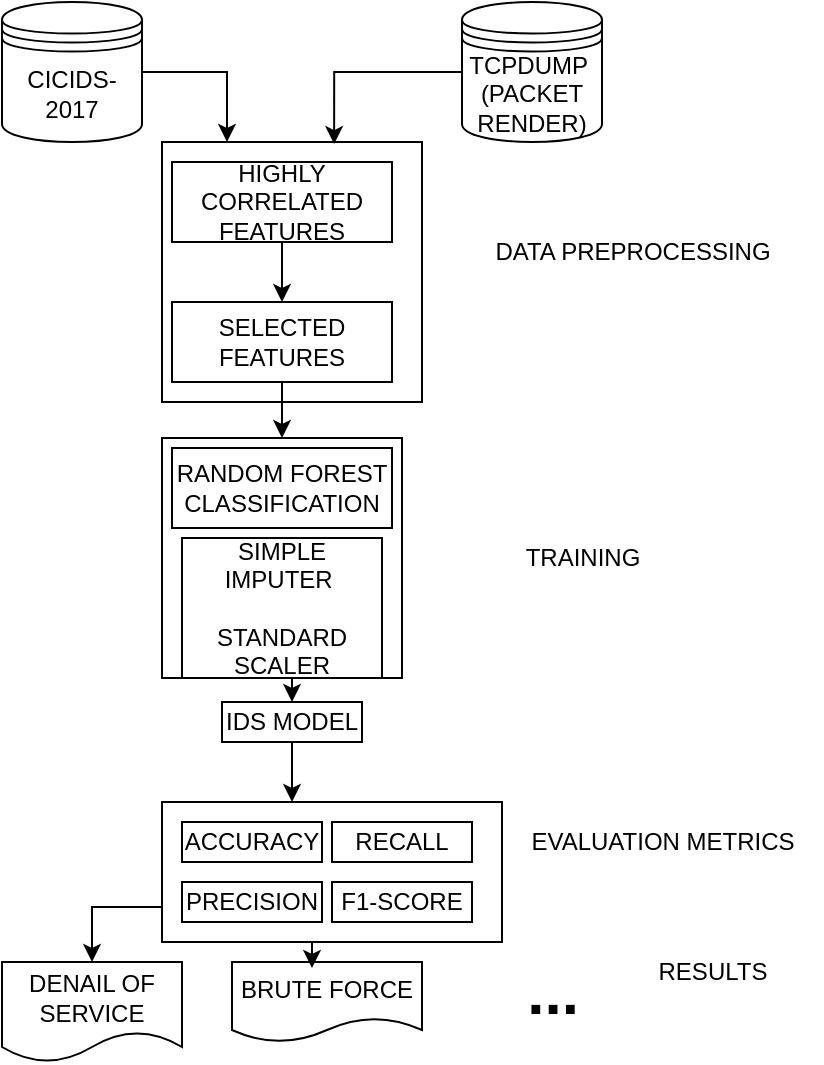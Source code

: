 <mxfile version="21.2.9" type="github">
  <diagram name="Page-1" id="AU0lm_zonJ9kZ9Kzc9TN">
    <mxGraphModel dx="880" dy="395" grid="1" gridSize="10" guides="1" tooltips="1" connect="1" arrows="1" fold="1" page="1" pageScale="1" pageWidth="827" pageHeight="1169" math="0" shadow="0">
      <root>
        <mxCell id="0" />
        <mxCell id="1" parent="0" />
        <mxCell id="OpfJm4f4ZghFtBE6w2r4-4" value="" style="whiteSpace=wrap;html=1;aspect=fixed;" vertex="1" parent="1">
          <mxGeometry x="80" y="360" width="130" height="130" as="geometry" />
        </mxCell>
        <mxCell id="OpfJm4f4ZghFtBE6w2r4-15" style="edgeStyle=orthogonalEdgeStyle;rounded=0;orthogonalLoop=1;jettySize=auto;html=1;entryX=0.25;entryY=0;entryDx=0;entryDy=0;" edge="1" parent="1" source="OpfJm4f4ZghFtBE6w2r4-1" target="OpfJm4f4ZghFtBE6w2r4-4">
          <mxGeometry relative="1" as="geometry" />
        </mxCell>
        <mxCell id="OpfJm4f4ZghFtBE6w2r4-1" value="CICIDS-2017" style="shape=datastore;whiteSpace=wrap;html=1;" vertex="1" parent="1">
          <mxGeometry y="290" width="70" height="70" as="geometry" />
        </mxCell>
        <mxCell id="OpfJm4f4ZghFtBE6w2r4-45" style="edgeStyle=orthogonalEdgeStyle;rounded=0;orthogonalLoop=1;jettySize=auto;html=1;exitX=0;exitY=0.5;exitDx=0;exitDy=0;entryX=0.662;entryY=0.008;entryDx=0;entryDy=0;entryPerimeter=0;" edge="1" parent="1" source="OpfJm4f4ZghFtBE6w2r4-2" target="OpfJm4f4ZghFtBE6w2r4-4">
          <mxGeometry relative="1" as="geometry" />
        </mxCell>
        <mxCell id="OpfJm4f4ZghFtBE6w2r4-2" value="TCPDUMP&amp;nbsp;&lt;br&gt;(PACKET RENDER)" style="shape=datastore;whiteSpace=wrap;html=1;" vertex="1" parent="1">
          <mxGeometry x="230" y="290" width="70" height="70" as="geometry" />
        </mxCell>
        <mxCell id="OpfJm4f4ZghFtBE6w2r4-21" style="edgeStyle=orthogonalEdgeStyle;rounded=0;orthogonalLoop=1;jettySize=auto;html=1;exitX=0.5;exitY=1;exitDx=0;exitDy=0;entryX=0.5;entryY=0;entryDx=0;entryDy=0;" edge="1" parent="1" source="OpfJm4f4ZghFtBE6w2r4-5" target="OpfJm4f4ZghFtBE6w2r4-16">
          <mxGeometry relative="1" as="geometry" />
        </mxCell>
        <mxCell id="OpfJm4f4ZghFtBE6w2r4-5" value="SELECTED FEATURES" style="rounded=0;whiteSpace=wrap;html=1;" vertex="1" parent="1">
          <mxGeometry x="85" y="440" width="110" height="40" as="geometry" />
        </mxCell>
        <mxCell id="OpfJm4f4ZghFtBE6w2r4-12" style="edgeStyle=orthogonalEdgeStyle;rounded=0;orthogonalLoop=1;jettySize=auto;html=1;exitX=0.5;exitY=1;exitDx=0;exitDy=0;entryX=0.5;entryY=0;entryDx=0;entryDy=0;" edge="1" parent="1" source="OpfJm4f4ZghFtBE6w2r4-7" target="OpfJm4f4ZghFtBE6w2r4-5">
          <mxGeometry relative="1" as="geometry" />
        </mxCell>
        <mxCell id="OpfJm4f4ZghFtBE6w2r4-7" value="HIGHLY CORRELATED FEATURES" style="rounded=0;whiteSpace=wrap;html=1;" vertex="1" parent="1">
          <mxGeometry x="85" y="370" width="110" height="40" as="geometry" />
        </mxCell>
        <mxCell id="OpfJm4f4ZghFtBE6w2r4-16" value="" style="whiteSpace=wrap;html=1;aspect=fixed;" vertex="1" parent="1">
          <mxGeometry x="80" y="508" width="120" height="120" as="geometry" />
        </mxCell>
        <mxCell id="OpfJm4f4ZghFtBE6w2r4-19" value="DATA PREPROCESSING" style="text;html=1;align=center;verticalAlign=middle;resizable=0;points=[];autosize=1;strokeColor=none;fillColor=none;" vertex="1" parent="1">
          <mxGeometry x="235" y="400" width="160" height="30" as="geometry" />
        </mxCell>
        <mxCell id="OpfJm4f4ZghFtBE6w2r4-20" value="TRAINING" style="text;html=1;align=center;verticalAlign=middle;resizable=0;points=[];autosize=1;strokeColor=none;fillColor=none;" vertex="1" parent="1">
          <mxGeometry x="250" y="553" width="80" height="30" as="geometry" />
        </mxCell>
        <mxCell id="OpfJm4f4ZghFtBE6w2r4-22" value="RANDOM FOREST CLASSIFICATION" style="rounded=0;whiteSpace=wrap;html=1;" vertex="1" parent="1">
          <mxGeometry x="85" y="513" width="110" height="40" as="geometry" />
        </mxCell>
        <mxCell id="OpfJm4f4ZghFtBE6w2r4-23" style="edgeStyle=orthogonalEdgeStyle;rounded=0;orthogonalLoop=1;jettySize=auto;html=1;exitX=0.5;exitY=1;exitDx=0;exitDy=0;" edge="1" parent="1" source="OpfJm4f4ZghFtBE6w2r4-16" target="OpfJm4f4ZghFtBE6w2r4-16">
          <mxGeometry relative="1" as="geometry" />
        </mxCell>
        <mxCell id="OpfJm4f4ZghFtBE6w2r4-25" value="DENAIL OF SERVICE" style="shape=document;whiteSpace=wrap;html=1;boundedLbl=1;" vertex="1" parent="1">
          <mxGeometry y="770" width="90" height="50" as="geometry" />
        </mxCell>
        <mxCell id="OpfJm4f4ZghFtBE6w2r4-27" value="BRUTE FORCE" style="shape=document;whiteSpace=wrap;html=1;boundedLbl=1;" vertex="1" parent="1">
          <mxGeometry x="115" y="770" width="95" height="40" as="geometry" />
        </mxCell>
        <mxCell id="OpfJm4f4ZghFtBE6w2r4-28" value="RESULTS" style="text;html=1;align=center;verticalAlign=middle;resizable=0;points=[];autosize=1;strokeColor=none;fillColor=none;" vertex="1" parent="1">
          <mxGeometry x="315" y="760" width="80" height="30" as="geometry" />
        </mxCell>
        <mxCell id="OpfJm4f4ZghFtBE6w2r4-31" value="&lt;b style=&quot;font-size: 31px;&quot;&gt;&lt;font style=&quot;font-size: 31px;&quot;&gt;..&lt;/font&gt;.&lt;/b&gt;" style="text;html=1;align=center;verticalAlign=middle;resizable=0;points=[];autosize=1;strokeColor=none;fillColor=none;" vertex="1" parent="1">
          <mxGeometry x="250" y="760" width="50" height="50" as="geometry" />
        </mxCell>
        <mxCell id="OpfJm4f4ZghFtBE6w2r4-44" style="edgeStyle=orthogonalEdgeStyle;rounded=0;orthogonalLoop=1;jettySize=auto;html=1;exitX=0.5;exitY=1;exitDx=0;exitDy=0;entryX=0.5;entryY=0;entryDx=0;entryDy=0;" edge="1" parent="1" source="OpfJm4f4ZghFtBE6w2r4-32" target="OpfJm4f4ZghFtBE6w2r4-35">
          <mxGeometry relative="1" as="geometry" />
        </mxCell>
        <mxCell id="OpfJm4f4ZghFtBE6w2r4-32" value="&lt;span style=&quot;font-weight: normal;&quot;&gt;SIMPLE IMPUTER&amp;nbsp;&lt;br&gt;&lt;br&gt;STANDARD SCALER&lt;br&gt;&lt;/span&gt;" style="rounded=0;whiteSpace=wrap;html=1;fontStyle=1" vertex="1" parent="1">
          <mxGeometry x="90" y="558" width="100" height="70" as="geometry" />
        </mxCell>
        <mxCell id="OpfJm4f4ZghFtBE6w2r4-33" value="EVALUATION METRICS" style="text;html=1;align=center;verticalAlign=middle;resizable=0;points=[];autosize=1;strokeColor=none;fillColor=none;" vertex="1" parent="1">
          <mxGeometry x="250" y="695" width="160" height="30" as="geometry" />
        </mxCell>
        <mxCell id="OpfJm4f4ZghFtBE6w2r4-36" style="edgeStyle=orthogonalEdgeStyle;rounded=0;orthogonalLoop=1;jettySize=auto;html=1;exitX=0.5;exitY=1;exitDx=0;exitDy=0;" edge="1" parent="1" source="OpfJm4f4ZghFtBE6w2r4-35">
          <mxGeometry relative="1" as="geometry">
            <mxPoint x="145" y="690" as="targetPoint" />
          </mxGeometry>
        </mxCell>
        <mxCell id="OpfJm4f4ZghFtBE6w2r4-35" value="IDS MODEL" style="rounded=0;whiteSpace=wrap;html=1;" vertex="1" parent="1">
          <mxGeometry x="110" y="640" width="70" height="20" as="geometry" />
        </mxCell>
        <mxCell id="OpfJm4f4ZghFtBE6w2r4-46" style="edgeStyle=orthogonalEdgeStyle;rounded=0;orthogonalLoop=1;jettySize=auto;html=1;exitX=0.25;exitY=1;exitDx=0;exitDy=0;entryX=0.421;entryY=0.075;entryDx=0;entryDy=0;entryPerimeter=0;" edge="1" parent="1" source="OpfJm4f4ZghFtBE6w2r4-37" target="OpfJm4f4ZghFtBE6w2r4-27">
          <mxGeometry relative="1" as="geometry" />
        </mxCell>
        <mxCell id="OpfJm4f4ZghFtBE6w2r4-48" style="edgeStyle=orthogonalEdgeStyle;rounded=0;orthogonalLoop=1;jettySize=auto;html=1;exitX=0;exitY=0.75;exitDx=0;exitDy=0;entryX=0.5;entryY=0;entryDx=0;entryDy=0;" edge="1" parent="1" source="OpfJm4f4ZghFtBE6w2r4-37" target="OpfJm4f4ZghFtBE6w2r4-25">
          <mxGeometry relative="1" as="geometry" />
        </mxCell>
        <mxCell id="OpfJm4f4ZghFtBE6w2r4-37" value="" style="rounded=0;whiteSpace=wrap;html=1;" vertex="1" parent="1">
          <mxGeometry x="80" y="690" width="170" height="70" as="geometry" />
        </mxCell>
        <mxCell id="OpfJm4f4ZghFtBE6w2r4-38" value="ACCURACY" style="rounded=0;whiteSpace=wrap;html=1;" vertex="1" parent="1">
          <mxGeometry x="90" y="700" width="70" height="20" as="geometry" />
        </mxCell>
        <mxCell id="OpfJm4f4ZghFtBE6w2r4-39" value="PRECISION" style="rounded=0;whiteSpace=wrap;html=1;" vertex="1" parent="1">
          <mxGeometry x="90" y="730" width="70" height="20" as="geometry" />
        </mxCell>
        <mxCell id="OpfJm4f4ZghFtBE6w2r4-40" value="RECALL" style="rounded=0;whiteSpace=wrap;html=1;" vertex="1" parent="1">
          <mxGeometry x="165" y="700" width="70" height="20" as="geometry" />
        </mxCell>
        <mxCell id="OpfJm4f4ZghFtBE6w2r4-41" value="F1-SCORE" style="rounded=0;whiteSpace=wrap;html=1;" vertex="1" parent="1">
          <mxGeometry x="165" y="730" width="70" height="20" as="geometry" />
        </mxCell>
      </root>
    </mxGraphModel>
  </diagram>
</mxfile>
